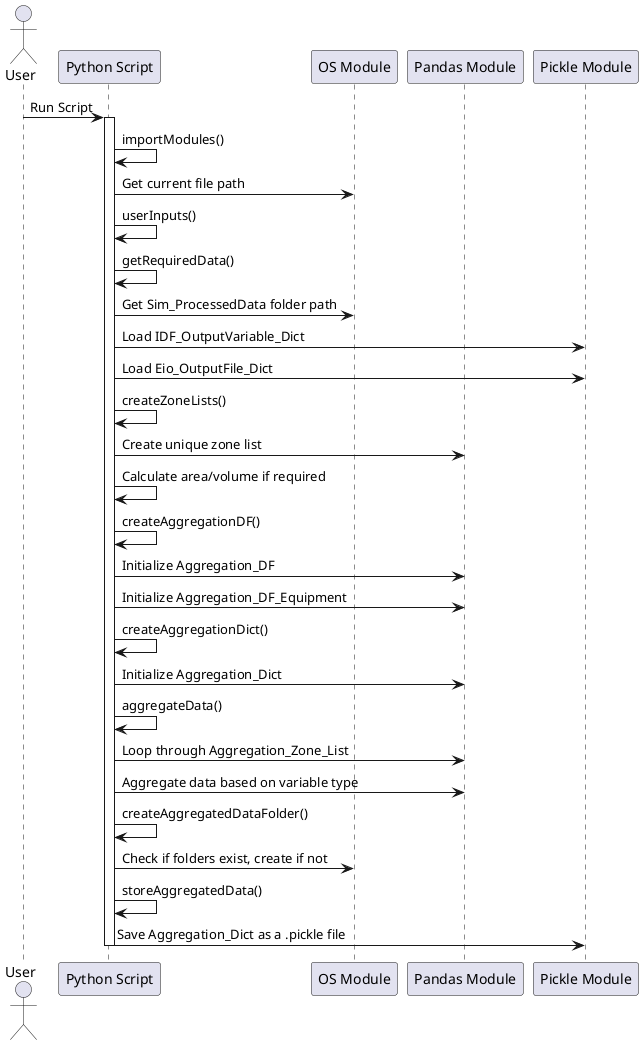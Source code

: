 @startuml

actor User

participant "Python Script" as Script
participant "OS Module" as OS
participant "Pandas Module" as Pandas
participant "Pickle Module" as Pickle

User -> Script: Run Script

activate Script

Script -> Script: importModules()
Script -> OS: Get current file path
Script -> Script: userInputs()

Script -> Script: getRequiredData()
Script -> OS: Get Sim_ProcessedData folder path
Script -> Pickle: Load IDF_OutputVariable_Dict
Script -> Pickle: Load Eio_OutputFile_Dict

Script -> Script: createZoneLists()
Script -> Pandas: Create unique zone list
Script -> Script: Calculate area/volume if required

Script -> Script: createAggregationDF()
Script -> Pandas: Initialize Aggregation_DF
Script -> Pandas: Initialize Aggregation_DF_Equipment

Script -> Script: createAggregationDict()
Script -> Pandas: Initialize Aggregation_Dict

Script -> Script: aggregateData()
Script -> Pandas: Loop through Aggregation_Zone_List
Script -> Pandas: Aggregate data based on variable type

Script -> Script: createAggregatedDataFolder()
Script -> OS: Check if folders exist, create if not

Script -> Script: storeAggregatedData()
Script -> Pickle: Save Aggregation_Dict as a .pickle file

deactivate Script

@enduml